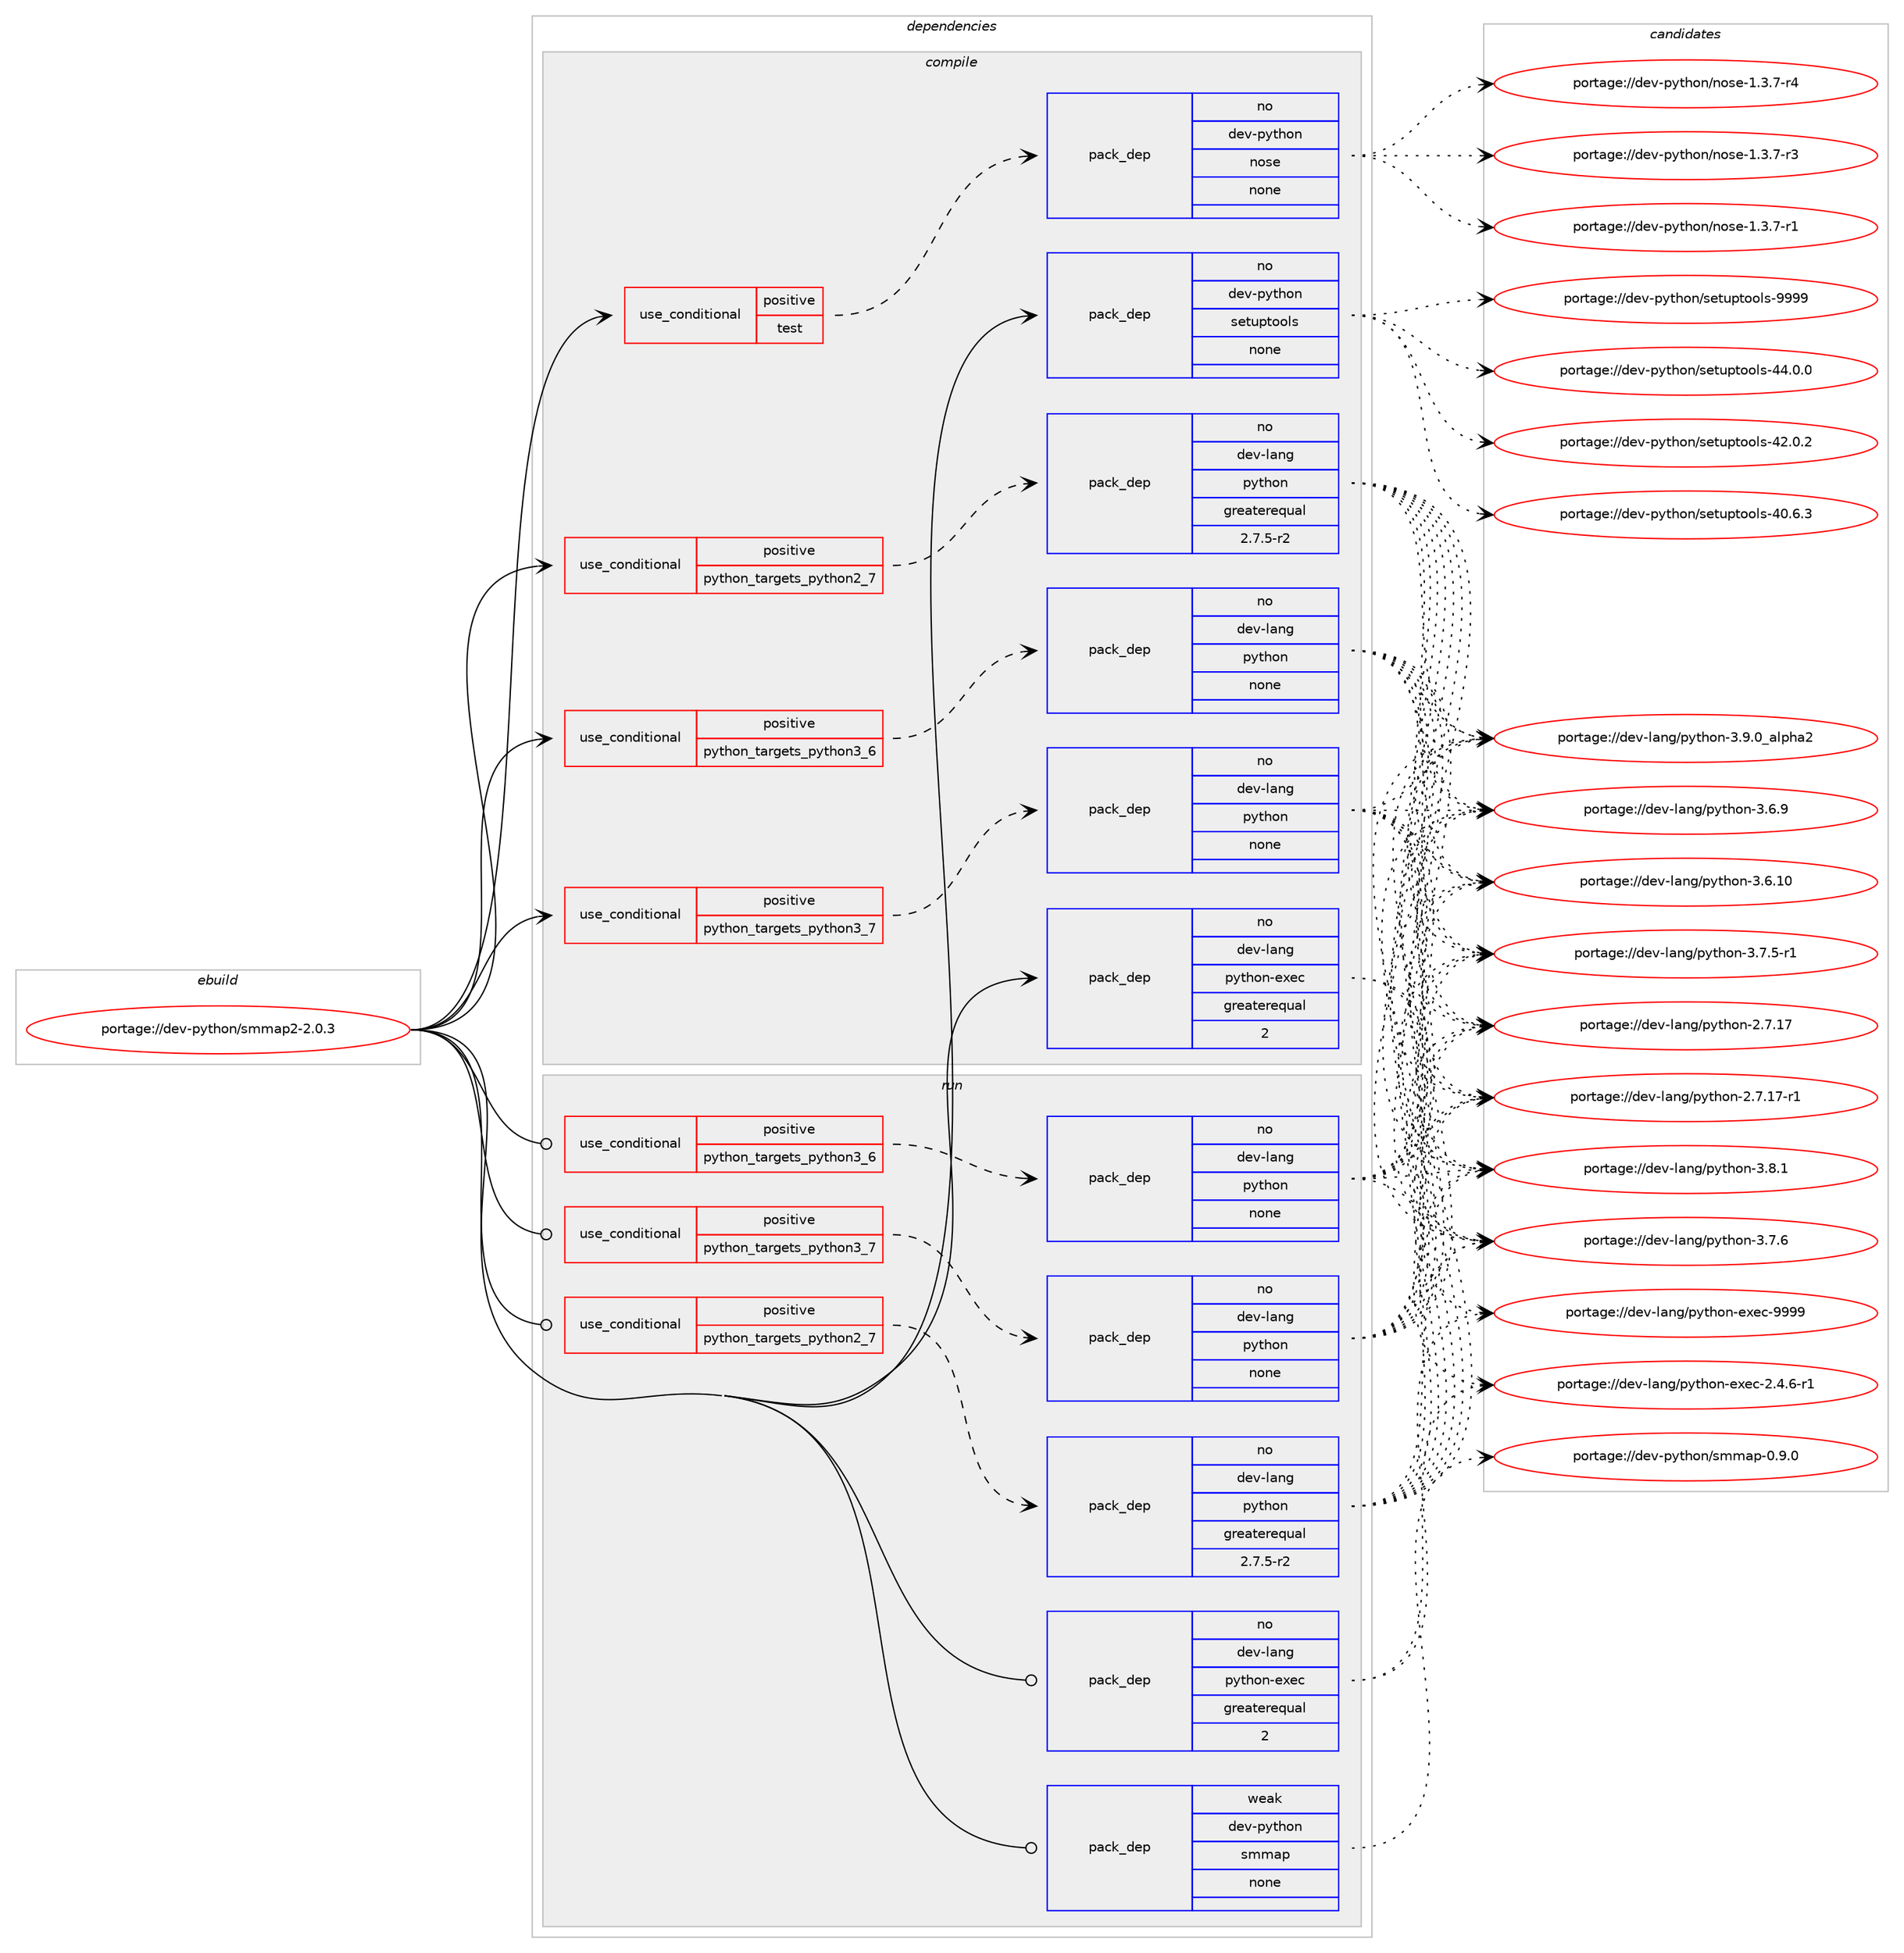 digraph prolog {

# *************
# Graph options
# *************

newrank=true;
concentrate=true;
compound=true;
graph [rankdir=LR,fontname=Helvetica,fontsize=10,ranksep=1.5];#, ranksep=2.5, nodesep=0.2];
edge  [arrowhead=vee];
node  [fontname=Helvetica,fontsize=10];

# **********
# The ebuild
# **********

subgraph cluster_leftcol {
color=gray;
rank=same;
label=<<i>ebuild</i>>;
id [label="portage://dev-python/smmap2-2.0.3", color=red, width=4, href="../dev-python/smmap2-2.0.3.svg"];
}

# ****************
# The dependencies
# ****************

subgraph cluster_midcol {
color=gray;
label=<<i>dependencies</i>>;
subgraph cluster_compile {
fillcolor="#eeeeee";
style=filled;
label=<<i>compile</i>>;
subgraph cond105877 {
dependency425579 [label=<<TABLE BORDER="0" CELLBORDER="1" CELLSPACING="0" CELLPADDING="4"><TR><TD ROWSPAN="3" CELLPADDING="10">use_conditional</TD></TR><TR><TD>positive</TD></TR><TR><TD>python_targets_python2_7</TD></TR></TABLE>>, shape=none, color=red];
subgraph pack314804 {
dependency425580 [label=<<TABLE BORDER="0" CELLBORDER="1" CELLSPACING="0" CELLPADDING="4" WIDTH="220"><TR><TD ROWSPAN="6" CELLPADDING="30">pack_dep</TD></TR><TR><TD WIDTH="110">no</TD></TR><TR><TD>dev-lang</TD></TR><TR><TD>python</TD></TR><TR><TD>greaterequal</TD></TR><TR><TD>2.7.5-r2</TD></TR></TABLE>>, shape=none, color=blue];
}
dependency425579:e -> dependency425580:w [weight=20,style="dashed",arrowhead="vee"];
}
id:e -> dependency425579:w [weight=20,style="solid",arrowhead="vee"];
subgraph cond105878 {
dependency425581 [label=<<TABLE BORDER="0" CELLBORDER="1" CELLSPACING="0" CELLPADDING="4"><TR><TD ROWSPAN="3" CELLPADDING="10">use_conditional</TD></TR><TR><TD>positive</TD></TR><TR><TD>python_targets_python3_6</TD></TR></TABLE>>, shape=none, color=red];
subgraph pack314805 {
dependency425582 [label=<<TABLE BORDER="0" CELLBORDER="1" CELLSPACING="0" CELLPADDING="4" WIDTH="220"><TR><TD ROWSPAN="6" CELLPADDING="30">pack_dep</TD></TR><TR><TD WIDTH="110">no</TD></TR><TR><TD>dev-lang</TD></TR><TR><TD>python</TD></TR><TR><TD>none</TD></TR><TR><TD></TD></TR></TABLE>>, shape=none, color=blue];
}
dependency425581:e -> dependency425582:w [weight=20,style="dashed",arrowhead="vee"];
}
id:e -> dependency425581:w [weight=20,style="solid",arrowhead="vee"];
subgraph cond105879 {
dependency425583 [label=<<TABLE BORDER="0" CELLBORDER="1" CELLSPACING="0" CELLPADDING="4"><TR><TD ROWSPAN="3" CELLPADDING="10">use_conditional</TD></TR><TR><TD>positive</TD></TR><TR><TD>python_targets_python3_7</TD></TR></TABLE>>, shape=none, color=red];
subgraph pack314806 {
dependency425584 [label=<<TABLE BORDER="0" CELLBORDER="1" CELLSPACING="0" CELLPADDING="4" WIDTH="220"><TR><TD ROWSPAN="6" CELLPADDING="30">pack_dep</TD></TR><TR><TD WIDTH="110">no</TD></TR><TR><TD>dev-lang</TD></TR><TR><TD>python</TD></TR><TR><TD>none</TD></TR><TR><TD></TD></TR></TABLE>>, shape=none, color=blue];
}
dependency425583:e -> dependency425584:w [weight=20,style="dashed",arrowhead="vee"];
}
id:e -> dependency425583:w [weight=20,style="solid",arrowhead="vee"];
subgraph cond105880 {
dependency425585 [label=<<TABLE BORDER="0" CELLBORDER="1" CELLSPACING="0" CELLPADDING="4"><TR><TD ROWSPAN="3" CELLPADDING="10">use_conditional</TD></TR><TR><TD>positive</TD></TR><TR><TD>test</TD></TR></TABLE>>, shape=none, color=red];
subgraph pack314807 {
dependency425586 [label=<<TABLE BORDER="0" CELLBORDER="1" CELLSPACING="0" CELLPADDING="4" WIDTH="220"><TR><TD ROWSPAN="6" CELLPADDING="30">pack_dep</TD></TR><TR><TD WIDTH="110">no</TD></TR><TR><TD>dev-python</TD></TR><TR><TD>nose</TD></TR><TR><TD>none</TD></TR><TR><TD></TD></TR></TABLE>>, shape=none, color=blue];
}
dependency425585:e -> dependency425586:w [weight=20,style="dashed",arrowhead="vee"];
}
id:e -> dependency425585:w [weight=20,style="solid",arrowhead="vee"];
subgraph pack314808 {
dependency425587 [label=<<TABLE BORDER="0" CELLBORDER="1" CELLSPACING="0" CELLPADDING="4" WIDTH="220"><TR><TD ROWSPAN="6" CELLPADDING="30">pack_dep</TD></TR><TR><TD WIDTH="110">no</TD></TR><TR><TD>dev-lang</TD></TR><TR><TD>python-exec</TD></TR><TR><TD>greaterequal</TD></TR><TR><TD>2</TD></TR></TABLE>>, shape=none, color=blue];
}
id:e -> dependency425587:w [weight=20,style="solid",arrowhead="vee"];
subgraph pack314809 {
dependency425588 [label=<<TABLE BORDER="0" CELLBORDER="1" CELLSPACING="0" CELLPADDING="4" WIDTH="220"><TR><TD ROWSPAN="6" CELLPADDING="30">pack_dep</TD></TR><TR><TD WIDTH="110">no</TD></TR><TR><TD>dev-python</TD></TR><TR><TD>setuptools</TD></TR><TR><TD>none</TD></TR><TR><TD></TD></TR></TABLE>>, shape=none, color=blue];
}
id:e -> dependency425588:w [weight=20,style="solid",arrowhead="vee"];
}
subgraph cluster_compileandrun {
fillcolor="#eeeeee";
style=filled;
label=<<i>compile and run</i>>;
}
subgraph cluster_run {
fillcolor="#eeeeee";
style=filled;
label=<<i>run</i>>;
subgraph cond105881 {
dependency425589 [label=<<TABLE BORDER="0" CELLBORDER="1" CELLSPACING="0" CELLPADDING="4"><TR><TD ROWSPAN="3" CELLPADDING="10">use_conditional</TD></TR><TR><TD>positive</TD></TR><TR><TD>python_targets_python2_7</TD></TR></TABLE>>, shape=none, color=red];
subgraph pack314810 {
dependency425590 [label=<<TABLE BORDER="0" CELLBORDER="1" CELLSPACING="0" CELLPADDING="4" WIDTH="220"><TR><TD ROWSPAN="6" CELLPADDING="30">pack_dep</TD></TR><TR><TD WIDTH="110">no</TD></TR><TR><TD>dev-lang</TD></TR><TR><TD>python</TD></TR><TR><TD>greaterequal</TD></TR><TR><TD>2.7.5-r2</TD></TR></TABLE>>, shape=none, color=blue];
}
dependency425589:e -> dependency425590:w [weight=20,style="dashed",arrowhead="vee"];
}
id:e -> dependency425589:w [weight=20,style="solid",arrowhead="odot"];
subgraph cond105882 {
dependency425591 [label=<<TABLE BORDER="0" CELLBORDER="1" CELLSPACING="0" CELLPADDING="4"><TR><TD ROWSPAN="3" CELLPADDING="10">use_conditional</TD></TR><TR><TD>positive</TD></TR><TR><TD>python_targets_python3_6</TD></TR></TABLE>>, shape=none, color=red];
subgraph pack314811 {
dependency425592 [label=<<TABLE BORDER="0" CELLBORDER="1" CELLSPACING="0" CELLPADDING="4" WIDTH="220"><TR><TD ROWSPAN="6" CELLPADDING="30">pack_dep</TD></TR><TR><TD WIDTH="110">no</TD></TR><TR><TD>dev-lang</TD></TR><TR><TD>python</TD></TR><TR><TD>none</TD></TR><TR><TD></TD></TR></TABLE>>, shape=none, color=blue];
}
dependency425591:e -> dependency425592:w [weight=20,style="dashed",arrowhead="vee"];
}
id:e -> dependency425591:w [weight=20,style="solid",arrowhead="odot"];
subgraph cond105883 {
dependency425593 [label=<<TABLE BORDER="0" CELLBORDER="1" CELLSPACING="0" CELLPADDING="4"><TR><TD ROWSPAN="3" CELLPADDING="10">use_conditional</TD></TR><TR><TD>positive</TD></TR><TR><TD>python_targets_python3_7</TD></TR></TABLE>>, shape=none, color=red];
subgraph pack314812 {
dependency425594 [label=<<TABLE BORDER="0" CELLBORDER="1" CELLSPACING="0" CELLPADDING="4" WIDTH="220"><TR><TD ROWSPAN="6" CELLPADDING="30">pack_dep</TD></TR><TR><TD WIDTH="110">no</TD></TR><TR><TD>dev-lang</TD></TR><TR><TD>python</TD></TR><TR><TD>none</TD></TR><TR><TD></TD></TR></TABLE>>, shape=none, color=blue];
}
dependency425593:e -> dependency425594:w [weight=20,style="dashed",arrowhead="vee"];
}
id:e -> dependency425593:w [weight=20,style="solid",arrowhead="odot"];
subgraph pack314813 {
dependency425595 [label=<<TABLE BORDER="0" CELLBORDER="1" CELLSPACING="0" CELLPADDING="4" WIDTH="220"><TR><TD ROWSPAN="6" CELLPADDING="30">pack_dep</TD></TR><TR><TD WIDTH="110">no</TD></TR><TR><TD>dev-lang</TD></TR><TR><TD>python-exec</TD></TR><TR><TD>greaterequal</TD></TR><TR><TD>2</TD></TR></TABLE>>, shape=none, color=blue];
}
id:e -> dependency425595:w [weight=20,style="solid",arrowhead="odot"];
subgraph pack314814 {
dependency425596 [label=<<TABLE BORDER="0" CELLBORDER="1" CELLSPACING="0" CELLPADDING="4" WIDTH="220"><TR><TD ROWSPAN="6" CELLPADDING="30">pack_dep</TD></TR><TR><TD WIDTH="110">weak</TD></TR><TR><TD>dev-python</TD></TR><TR><TD>smmap</TD></TR><TR><TD>none</TD></TR><TR><TD></TD></TR></TABLE>>, shape=none, color=blue];
}
id:e -> dependency425596:w [weight=20,style="solid",arrowhead="odot"];
}
}

# **************
# The candidates
# **************

subgraph cluster_choices {
rank=same;
color=gray;
label=<<i>candidates</i>>;

subgraph choice314804 {
color=black;
nodesep=1;
choice10010111845108971101034711212111610411111045514657464895971081121049750 [label="portage://dev-lang/python-3.9.0_alpha2", color=red, width=4,href="../dev-lang/python-3.9.0_alpha2.svg"];
choice100101118451089711010347112121116104111110455146564649 [label="portage://dev-lang/python-3.8.1", color=red, width=4,href="../dev-lang/python-3.8.1.svg"];
choice100101118451089711010347112121116104111110455146554654 [label="portage://dev-lang/python-3.7.6", color=red, width=4,href="../dev-lang/python-3.7.6.svg"];
choice1001011184510897110103471121211161041111104551465546534511449 [label="portage://dev-lang/python-3.7.5-r1", color=red, width=4,href="../dev-lang/python-3.7.5-r1.svg"];
choice100101118451089711010347112121116104111110455146544657 [label="portage://dev-lang/python-3.6.9", color=red, width=4,href="../dev-lang/python-3.6.9.svg"];
choice10010111845108971101034711212111610411111045514654464948 [label="portage://dev-lang/python-3.6.10", color=red, width=4,href="../dev-lang/python-3.6.10.svg"];
choice100101118451089711010347112121116104111110455046554649554511449 [label="portage://dev-lang/python-2.7.17-r1", color=red, width=4,href="../dev-lang/python-2.7.17-r1.svg"];
choice10010111845108971101034711212111610411111045504655464955 [label="portage://dev-lang/python-2.7.17", color=red, width=4,href="../dev-lang/python-2.7.17.svg"];
dependency425580:e -> choice10010111845108971101034711212111610411111045514657464895971081121049750:w [style=dotted,weight="100"];
dependency425580:e -> choice100101118451089711010347112121116104111110455146564649:w [style=dotted,weight="100"];
dependency425580:e -> choice100101118451089711010347112121116104111110455146554654:w [style=dotted,weight="100"];
dependency425580:e -> choice1001011184510897110103471121211161041111104551465546534511449:w [style=dotted,weight="100"];
dependency425580:e -> choice100101118451089711010347112121116104111110455146544657:w [style=dotted,weight="100"];
dependency425580:e -> choice10010111845108971101034711212111610411111045514654464948:w [style=dotted,weight="100"];
dependency425580:e -> choice100101118451089711010347112121116104111110455046554649554511449:w [style=dotted,weight="100"];
dependency425580:e -> choice10010111845108971101034711212111610411111045504655464955:w [style=dotted,weight="100"];
}
subgraph choice314805 {
color=black;
nodesep=1;
choice10010111845108971101034711212111610411111045514657464895971081121049750 [label="portage://dev-lang/python-3.9.0_alpha2", color=red, width=4,href="../dev-lang/python-3.9.0_alpha2.svg"];
choice100101118451089711010347112121116104111110455146564649 [label="portage://dev-lang/python-3.8.1", color=red, width=4,href="../dev-lang/python-3.8.1.svg"];
choice100101118451089711010347112121116104111110455146554654 [label="portage://dev-lang/python-3.7.6", color=red, width=4,href="../dev-lang/python-3.7.6.svg"];
choice1001011184510897110103471121211161041111104551465546534511449 [label="portage://dev-lang/python-3.7.5-r1", color=red, width=4,href="../dev-lang/python-3.7.5-r1.svg"];
choice100101118451089711010347112121116104111110455146544657 [label="portage://dev-lang/python-3.6.9", color=red, width=4,href="../dev-lang/python-3.6.9.svg"];
choice10010111845108971101034711212111610411111045514654464948 [label="portage://dev-lang/python-3.6.10", color=red, width=4,href="../dev-lang/python-3.6.10.svg"];
choice100101118451089711010347112121116104111110455046554649554511449 [label="portage://dev-lang/python-2.7.17-r1", color=red, width=4,href="../dev-lang/python-2.7.17-r1.svg"];
choice10010111845108971101034711212111610411111045504655464955 [label="portage://dev-lang/python-2.7.17", color=red, width=4,href="../dev-lang/python-2.7.17.svg"];
dependency425582:e -> choice10010111845108971101034711212111610411111045514657464895971081121049750:w [style=dotted,weight="100"];
dependency425582:e -> choice100101118451089711010347112121116104111110455146564649:w [style=dotted,weight="100"];
dependency425582:e -> choice100101118451089711010347112121116104111110455146554654:w [style=dotted,weight="100"];
dependency425582:e -> choice1001011184510897110103471121211161041111104551465546534511449:w [style=dotted,weight="100"];
dependency425582:e -> choice100101118451089711010347112121116104111110455146544657:w [style=dotted,weight="100"];
dependency425582:e -> choice10010111845108971101034711212111610411111045514654464948:w [style=dotted,weight="100"];
dependency425582:e -> choice100101118451089711010347112121116104111110455046554649554511449:w [style=dotted,weight="100"];
dependency425582:e -> choice10010111845108971101034711212111610411111045504655464955:w [style=dotted,weight="100"];
}
subgraph choice314806 {
color=black;
nodesep=1;
choice10010111845108971101034711212111610411111045514657464895971081121049750 [label="portage://dev-lang/python-3.9.0_alpha2", color=red, width=4,href="../dev-lang/python-3.9.0_alpha2.svg"];
choice100101118451089711010347112121116104111110455146564649 [label="portage://dev-lang/python-3.8.1", color=red, width=4,href="../dev-lang/python-3.8.1.svg"];
choice100101118451089711010347112121116104111110455146554654 [label="portage://dev-lang/python-3.7.6", color=red, width=4,href="../dev-lang/python-3.7.6.svg"];
choice1001011184510897110103471121211161041111104551465546534511449 [label="portage://dev-lang/python-3.7.5-r1", color=red, width=4,href="../dev-lang/python-3.7.5-r1.svg"];
choice100101118451089711010347112121116104111110455146544657 [label="portage://dev-lang/python-3.6.9", color=red, width=4,href="../dev-lang/python-3.6.9.svg"];
choice10010111845108971101034711212111610411111045514654464948 [label="portage://dev-lang/python-3.6.10", color=red, width=4,href="../dev-lang/python-3.6.10.svg"];
choice100101118451089711010347112121116104111110455046554649554511449 [label="portage://dev-lang/python-2.7.17-r1", color=red, width=4,href="../dev-lang/python-2.7.17-r1.svg"];
choice10010111845108971101034711212111610411111045504655464955 [label="portage://dev-lang/python-2.7.17", color=red, width=4,href="../dev-lang/python-2.7.17.svg"];
dependency425584:e -> choice10010111845108971101034711212111610411111045514657464895971081121049750:w [style=dotted,weight="100"];
dependency425584:e -> choice100101118451089711010347112121116104111110455146564649:w [style=dotted,weight="100"];
dependency425584:e -> choice100101118451089711010347112121116104111110455146554654:w [style=dotted,weight="100"];
dependency425584:e -> choice1001011184510897110103471121211161041111104551465546534511449:w [style=dotted,weight="100"];
dependency425584:e -> choice100101118451089711010347112121116104111110455146544657:w [style=dotted,weight="100"];
dependency425584:e -> choice10010111845108971101034711212111610411111045514654464948:w [style=dotted,weight="100"];
dependency425584:e -> choice100101118451089711010347112121116104111110455046554649554511449:w [style=dotted,weight="100"];
dependency425584:e -> choice10010111845108971101034711212111610411111045504655464955:w [style=dotted,weight="100"];
}
subgraph choice314807 {
color=black;
nodesep=1;
choice10010111845112121116104111110471101111151014549465146554511452 [label="portage://dev-python/nose-1.3.7-r4", color=red, width=4,href="../dev-python/nose-1.3.7-r4.svg"];
choice10010111845112121116104111110471101111151014549465146554511451 [label="portage://dev-python/nose-1.3.7-r3", color=red, width=4,href="../dev-python/nose-1.3.7-r3.svg"];
choice10010111845112121116104111110471101111151014549465146554511449 [label="portage://dev-python/nose-1.3.7-r1", color=red, width=4,href="../dev-python/nose-1.3.7-r1.svg"];
dependency425586:e -> choice10010111845112121116104111110471101111151014549465146554511452:w [style=dotted,weight="100"];
dependency425586:e -> choice10010111845112121116104111110471101111151014549465146554511451:w [style=dotted,weight="100"];
dependency425586:e -> choice10010111845112121116104111110471101111151014549465146554511449:w [style=dotted,weight="100"];
}
subgraph choice314808 {
color=black;
nodesep=1;
choice10010111845108971101034711212111610411111045101120101994557575757 [label="portage://dev-lang/python-exec-9999", color=red, width=4,href="../dev-lang/python-exec-9999.svg"];
choice10010111845108971101034711212111610411111045101120101994550465246544511449 [label="portage://dev-lang/python-exec-2.4.6-r1", color=red, width=4,href="../dev-lang/python-exec-2.4.6-r1.svg"];
dependency425587:e -> choice10010111845108971101034711212111610411111045101120101994557575757:w [style=dotted,weight="100"];
dependency425587:e -> choice10010111845108971101034711212111610411111045101120101994550465246544511449:w [style=dotted,weight="100"];
}
subgraph choice314809 {
color=black;
nodesep=1;
choice10010111845112121116104111110471151011161171121161111111081154557575757 [label="portage://dev-python/setuptools-9999", color=red, width=4,href="../dev-python/setuptools-9999.svg"];
choice100101118451121211161041111104711510111611711211611111110811545525246484648 [label="portage://dev-python/setuptools-44.0.0", color=red, width=4,href="../dev-python/setuptools-44.0.0.svg"];
choice100101118451121211161041111104711510111611711211611111110811545525046484650 [label="portage://dev-python/setuptools-42.0.2", color=red, width=4,href="../dev-python/setuptools-42.0.2.svg"];
choice100101118451121211161041111104711510111611711211611111110811545524846544651 [label="portage://dev-python/setuptools-40.6.3", color=red, width=4,href="../dev-python/setuptools-40.6.3.svg"];
dependency425588:e -> choice10010111845112121116104111110471151011161171121161111111081154557575757:w [style=dotted,weight="100"];
dependency425588:e -> choice100101118451121211161041111104711510111611711211611111110811545525246484648:w [style=dotted,weight="100"];
dependency425588:e -> choice100101118451121211161041111104711510111611711211611111110811545525046484650:w [style=dotted,weight="100"];
dependency425588:e -> choice100101118451121211161041111104711510111611711211611111110811545524846544651:w [style=dotted,weight="100"];
}
subgraph choice314810 {
color=black;
nodesep=1;
choice10010111845108971101034711212111610411111045514657464895971081121049750 [label="portage://dev-lang/python-3.9.0_alpha2", color=red, width=4,href="../dev-lang/python-3.9.0_alpha2.svg"];
choice100101118451089711010347112121116104111110455146564649 [label="portage://dev-lang/python-3.8.1", color=red, width=4,href="../dev-lang/python-3.8.1.svg"];
choice100101118451089711010347112121116104111110455146554654 [label="portage://dev-lang/python-3.7.6", color=red, width=4,href="../dev-lang/python-3.7.6.svg"];
choice1001011184510897110103471121211161041111104551465546534511449 [label="portage://dev-lang/python-3.7.5-r1", color=red, width=4,href="../dev-lang/python-3.7.5-r1.svg"];
choice100101118451089711010347112121116104111110455146544657 [label="portage://dev-lang/python-3.6.9", color=red, width=4,href="../dev-lang/python-3.6.9.svg"];
choice10010111845108971101034711212111610411111045514654464948 [label="portage://dev-lang/python-3.6.10", color=red, width=4,href="../dev-lang/python-3.6.10.svg"];
choice100101118451089711010347112121116104111110455046554649554511449 [label="portage://dev-lang/python-2.7.17-r1", color=red, width=4,href="../dev-lang/python-2.7.17-r1.svg"];
choice10010111845108971101034711212111610411111045504655464955 [label="portage://dev-lang/python-2.7.17", color=red, width=4,href="../dev-lang/python-2.7.17.svg"];
dependency425590:e -> choice10010111845108971101034711212111610411111045514657464895971081121049750:w [style=dotted,weight="100"];
dependency425590:e -> choice100101118451089711010347112121116104111110455146564649:w [style=dotted,weight="100"];
dependency425590:e -> choice100101118451089711010347112121116104111110455146554654:w [style=dotted,weight="100"];
dependency425590:e -> choice1001011184510897110103471121211161041111104551465546534511449:w [style=dotted,weight="100"];
dependency425590:e -> choice100101118451089711010347112121116104111110455146544657:w [style=dotted,weight="100"];
dependency425590:e -> choice10010111845108971101034711212111610411111045514654464948:w [style=dotted,weight="100"];
dependency425590:e -> choice100101118451089711010347112121116104111110455046554649554511449:w [style=dotted,weight="100"];
dependency425590:e -> choice10010111845108971101034711212111610411111045504655464955:w [style=dotted,weight="100"];
}
subgraph choice314811 {
color=black;
nodesep=1;
choice10010111845108971101034711212111610411111045514657464895971081121049750 [label="portage://dev-lang/python-3.9.0_alpha2", color=red, width=4,href="../dev-lang/python-3.9.0_alpha2.svg"];
choice100101118451089711010347112121116104111110455146564649 [label="portage://dev-lang/python-3.8.1", color=red, width=4,href="../dev-lang/python-3.8.1.svg"];
choice100101118451089711010347112121116104111110455146554654 [label="portage://dev-lang/python-3.7.6", color=red, width=4,href="../dev-lang/python-3.7.6.svg"];
choice1001011184510897110103471121211161041111104551465546534511449 [label="portage://dev-lang/python-3.7.5-r1", color=red, width=4,href="../dev-lang/python-3.7.5-r1.svg"];
choice100101118451089711010347112121116104111110455146544657 [label="portage://dev-lang/python-3.6.9", color=red, width=4,href="../dev-lang/python-3.6.9.svg"];
choice10010111845108971101034711212111610411111045514654464948 [label="portage://dev-lang/python-3.6.10", color=red, width=4,href="../dev-lang/python-3.6.10.svg"];
choice100101118451089711010347112121116104111110455046554649554511449 [label="portage://dev-lang/python-2.7.17-r1", color=red, width=4,href="../dev-lang/python-2.7.17-r1.svg"];
choice10010111845108971101034711212111610411111045504655464955 [label="portage://dev-lang/python-2.7.17", color=red, width=4,href="../dev-lang/python-2.7.17.svg"];
dependency425592:e -> choice10010111845108971101034711212111610411111045514657464895971081121049750:w [style=dotted,weight="100"];
dependency425592:e -> choice100101118451089711010347112121116104111110455146564649:w [style=dotted,weight="100"];
dependency425592:e -> choice100101118451089711010347112121116104111110455146554654:w [style=dotted,weight="100"];
dependency425592:e -> choice1001011184510897110103471121211161041111104551465546534511449:w [style=dotted,weight="100"];
dependency425592:e -> choice100101118451089711010347112121116104111110455146544657:w [style=dotted,weight="100"];
dependency425592:e -> choice10010111845108971101034711212111610411111045514654464948:w [style=dotted,weight="100"];
dependency425592:e -> choice100101118451089711010347112121116104111110455046554649554511449:w [style=dotted,weight="100"];
dependency425592:e -> choice10010111845108971101034711212111610411111045504655464955:w [style=dotted,weight="100"];
}
subgraph choice314812 {
color=black;
nodesep=1;
choice10010111845108971101034711212111610411111045514657464895971081121049750 [label="portage://dev-lang/python-3.9.0_alpha2", color=red, width=4,href="../dev-lang/python-3.9.0_alpha2.svg"];
choice100101118451089711010347112121116104111110455146564649 [label="portage://dev-lang/python-3.8.1", color=red, width=4,href="../dev-lang/python-3.8.1.svg"];
choice100101118451089711010347112121116104111110455146554654 [label="portage://dev-lang/python-3.7.6", color=red, width=4,href="../dev-lang/python-3.7.6.svg"];
choice1001011184510897110103471121211161041111104551465546534511449 [label="portage://dev-lang/python-3.7.5-r1", color=red, width=4,href="../dev-lang/python-3.7.5-r1.svg"];
choice100101118451089711010347112121116104111110455146544657 [label="portage://dev-lang/python-3.6.9", color=red, width=4,href="../dev-lang/python-3.6.9.svg"];
choice10010111845108971101034711212111610411111045514654464948 [label="portage://dev-lang/python-3.6.10", color=red, width=4,href="../dev-lang/python-3.6.10.svg"];
choice100101118451089711010347112121116104111110455046554649554511449 [label="portage://dev-lang/python-2.7.17-r1", color=red, width=4,href="../dev-lang/python-2.7.17-r1.svg"];
choice10010111845108971101034711212111610411111045504655464955 [label="portage://dev-lang/python-2.7.17", color=red, width=4,href="../dev-lang/python-2.7.17.svg"];
dependency425594:e -> choice10010111845108971101034711212111610411111045514657464895971081121049750:w [style=dotted,weight="100"];
dependency425594:e -> choice100101118451089711010347112121116104111110455146564649:w [style=dotted,weight="100"];
dependency425594:e -> choice100101118451089711010347112121116104111110455146554654:w [style=dotted,weight="100"];
dependency425594:e -> choice1001011184510897110103471121211161041111104551465546534511449:w [style=dotted,weight="100"];
dependency425594:e -> choice100101118451089711010347112121116104111110455146544657:w [style=dotted,weight="100"];
dependency425594:e -> choice10010111845108971101034711212111610411111045514654464948:w [style=dotted,weight="100"];
dependency425594:e -> choice100101118451089711010347112121116104111110455046554649554511449:w [style=dotted,weight="100"];
dependency425594:e -> choice10010111845108971101034711212111610411111045504655464955:w [style=dotted,weight="100"];
}
subgraph choice314813 {
color=black;
nodesep=1;
choice10010111845108971101034711212111610411111045101120101994557575757 [label="portage://dev-lang/python-exec-9999", color=red, width=4,href="../dev-lang/python-exec-9999.svg"];
choice10010111845108971101034711212111610411111045101120101994550465246544511449 [label="portage://dev-lang/python-exec-2.4.6-r1", color=red, width=4,href="../dev-lang/python-exec-2.4.6-r1.svg"];
dependency425595:e -> choice10010111845108971101034711212111610411111045101120101994557575757:w [style=dotted,weight="100"];
dependency425595:e -> choice10010111845108971101034711212111610411111045101120101994550465246544511449:w [style=dotted,weight="100"];
}
subgraph choice314814 {
color=black;
nodesep=1;
choice100101118451121211161041111104711510910997112454846574648 [label="portage://dev-python/smmap-0.9.0", color=red, width=4,href="../dev-python/smmap-0.9.0.svg"];
dependency425596:e -> choice100101118451121211161041111104711510910997112454846574648:w [style=dotted,weight="100"];
}
}

}
